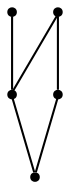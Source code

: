 graph {
  node [shape=point,comment="{\"directed\":false,\"doi\":\"10.1007/978-3-030-04414-5_9\",\"figure\":\"2 (2)\"}"]

  v0 [pos="640.0082197059361,1387.0123822357398"]
  v1 [pos="640.0082197059361,1276.9962296928431"]
  v2 [pos="584.9973390539294,1332.004242376653"]
  v3 [pos="529.9885806653633,1276.9962296928434"]
  v4 [pos="529.9885806653633,1387.0123822357396"]

  v0 -- v1 [id="-1",pos="640.0082197059361,1387.0123822357398 640.0082197059361,1276.9962296928431 640.0082197059361,1276.9962296928431 640.0082197059361,1276.9962296928431"]
  v4 -- v0 [id="-2",pos="529.9885806653633,1387.0123822357396 640.0082197059361,1387.0123822357398 640.0082197059361,1387.0123822357398 640.0082197059361,1387.0123822357398"]
  v4 -- v3 [id="-3",pos="529.9885806653633,1387.0123822357396 529.9885806653633,1276.9962296928434 529.9885806653633,1276.9962296928434 529.9885806653633,1276.9962296928434"]
  v3 -- v1 [id="-4",pos="529.9885806653633,1276.9962296928434 640.0082197059361,1276.9962296928431 640.0082197059361,1276.9962296928431 640.0082197059361,1276.9962296928431"]
  v2 -- v0 [id="-5",pos="584.9973390539294,1332.004242376653 640.0082197059361,1387.0123822357398 640.0082197059361,1387.0123822357398 640.0082197059361,1387.0123822357398"]
}